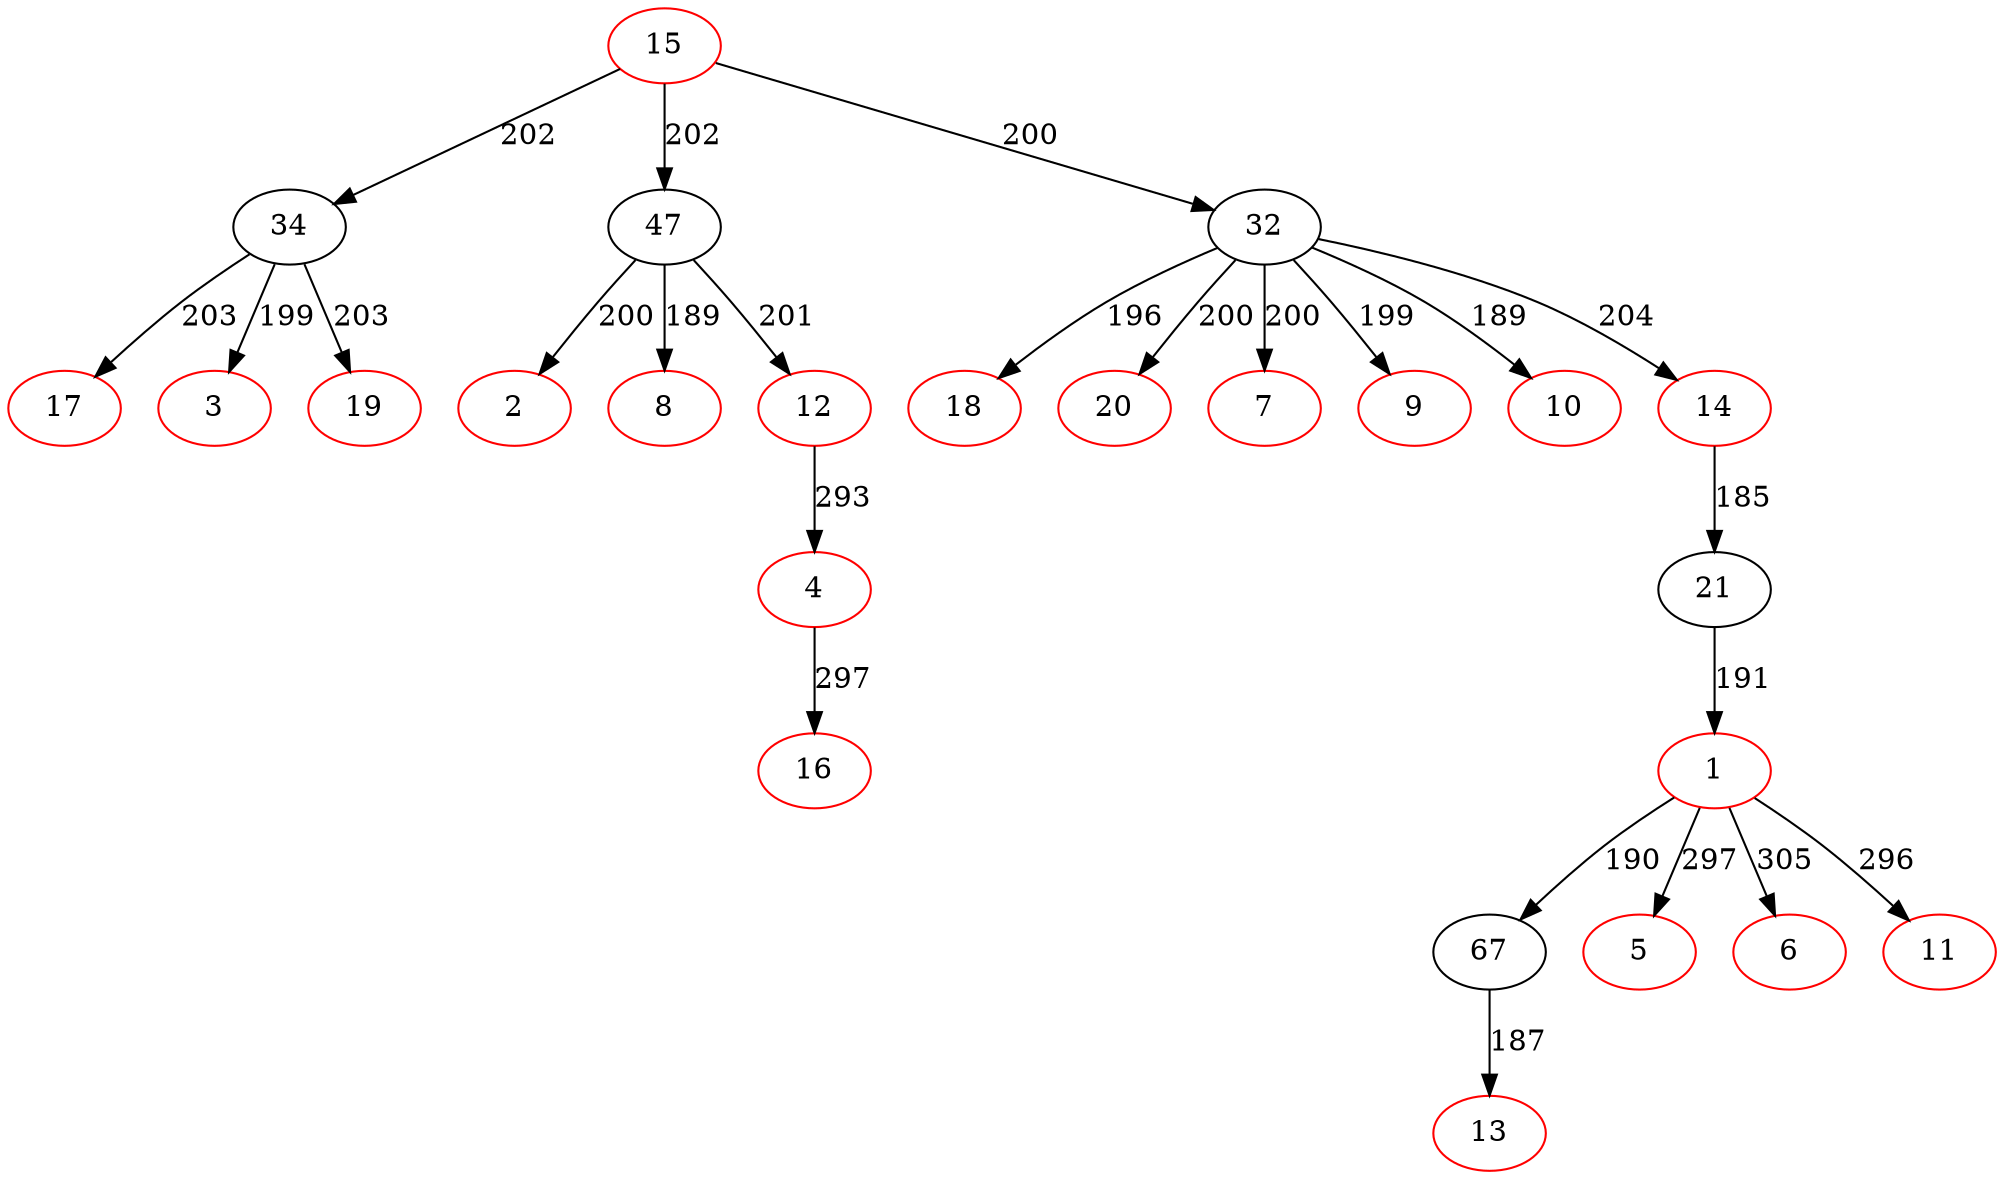 digraph {
15[color=red]
34[color=black]
17[color=red]
34->17[label=203]
3[color=red]
34->3[label=199]
19[color=red]
34->19[label=203]
15->34[label=202]
47[color=black]
2[color=red]
47->2[label=200]
8[color=red]
47->8[label=189]
12[color=red]
4[color=red]
16[color=red]
4->16[label=297]
12->4[label=293]
47->12[label=201]
15->47[label=202]
32[color=black]
18[color=red]
32->18[label=196]
20[color=red]
32->20[label=200]
7[color=red]
32->7[label=200]
9[color=red]
32->9[label=199]
10[color=red]
32->10[label=189]
14[color=red]
21[color=black]
1[color=red]
67[color=black]
13[color=red]
67->13[label=187]
1->67[label=190]
5[color=red]
1->5[label=297]
6[color=red]
1->6[label=305]
11[color=red]
1->11[label=296]
21->1[label=191]
14->21[label=185]
32->14[label=204]
15->32[label=200]
}